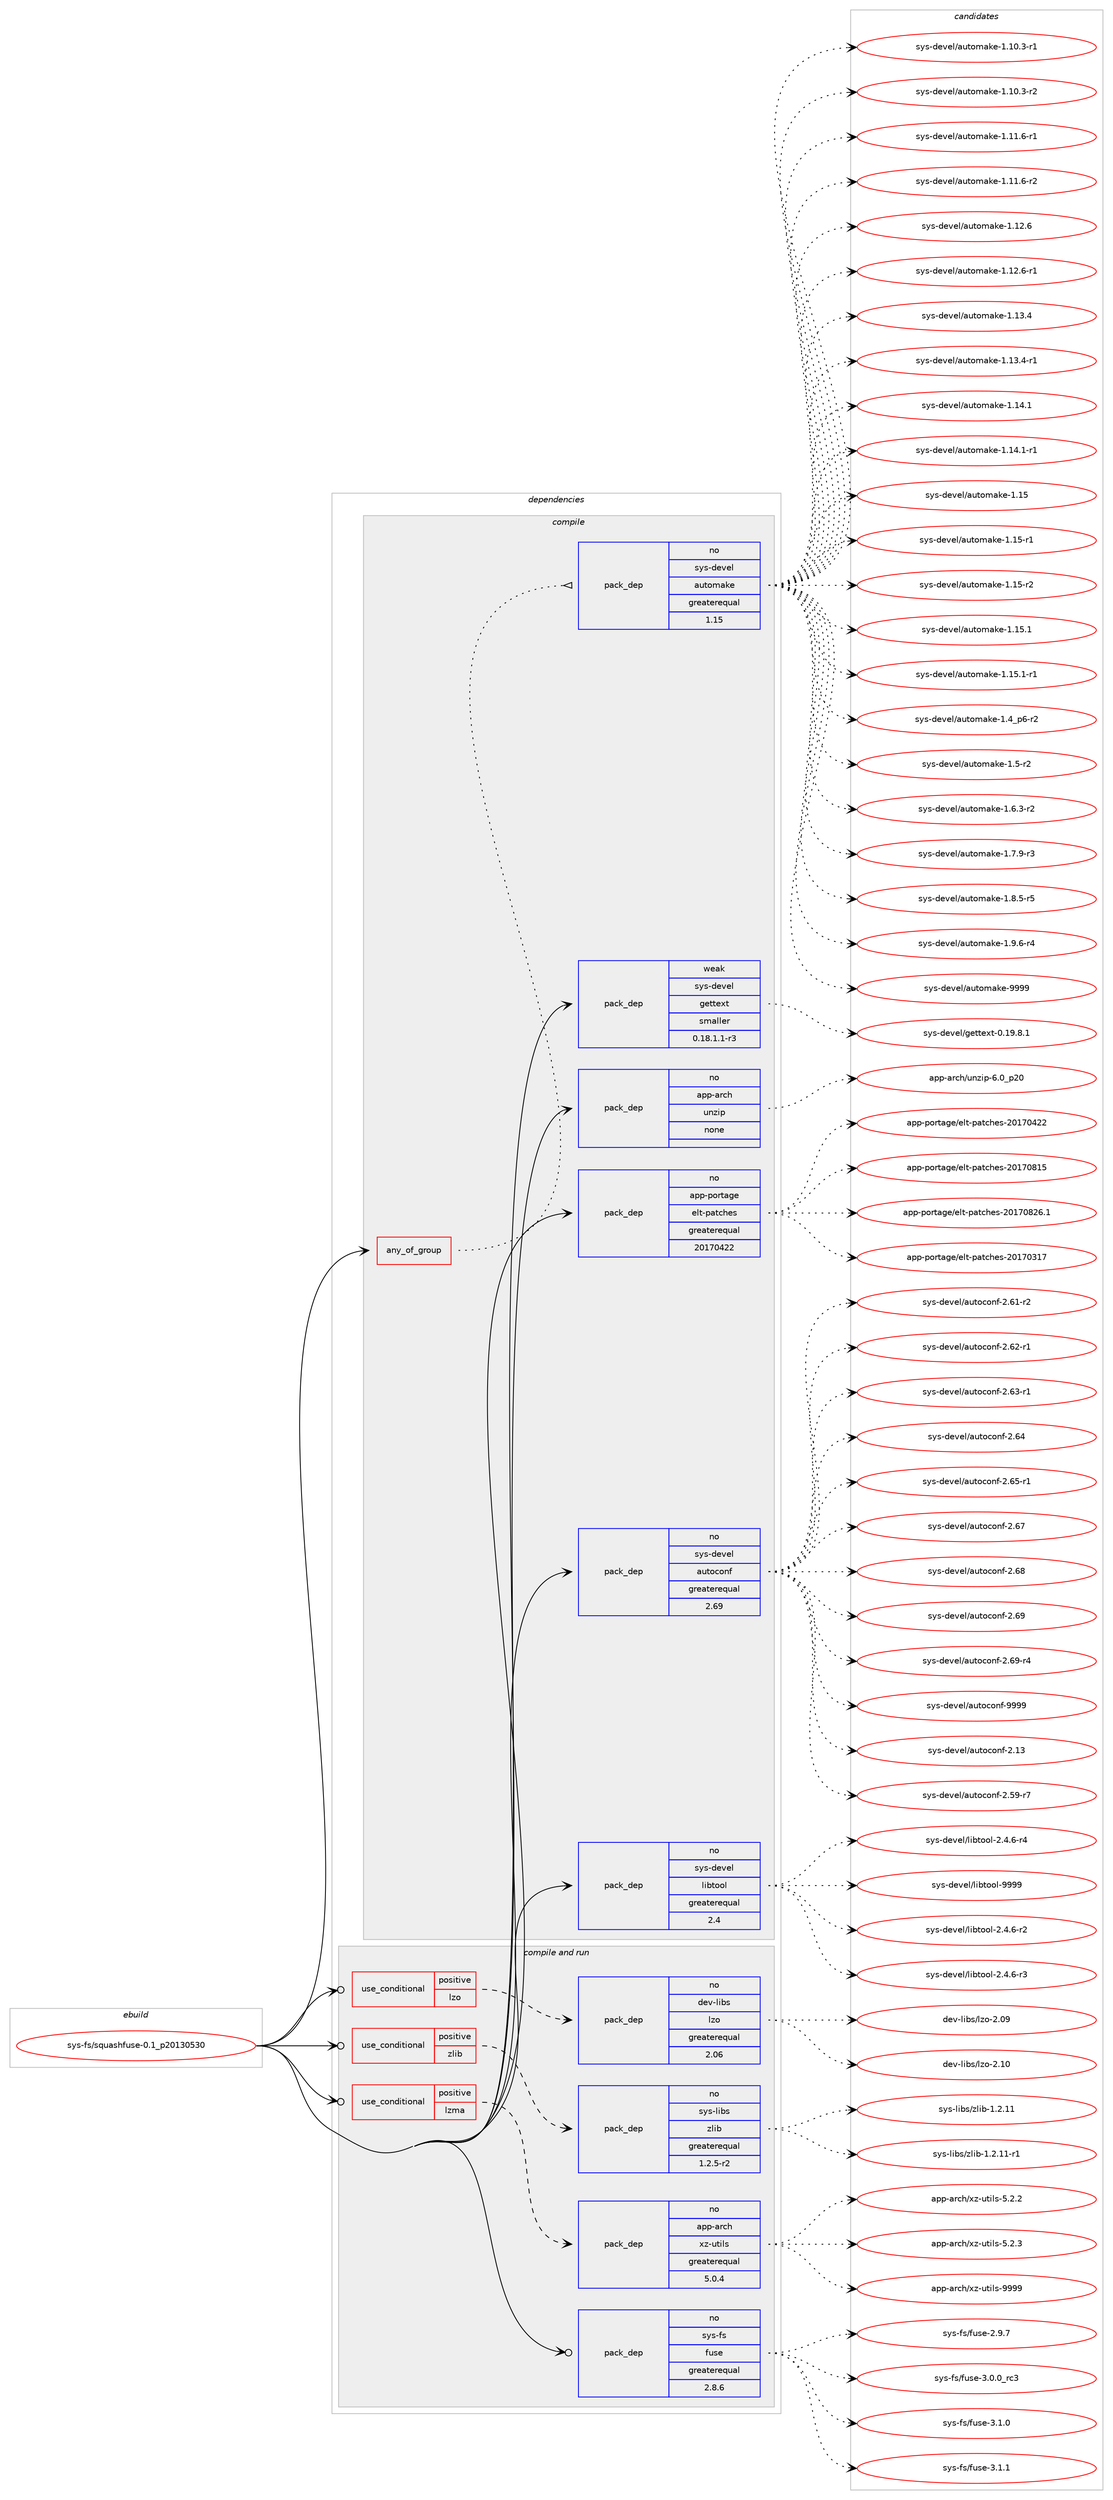 digraph prolog {

# *************
# Graph options
# *************

newrank=true;
concentrate=true;
compound=true;
graph [rankdir=LR,fontname=Helvetica,fontsize=10,ranksep=1.5];#, ranksep=2.5, nodesep=0.2];
edge  [arrowhead=vee];
node  [fontname=Helvetica,fontsize=10];

# **********
# The ebuild
# **********

subgraph cluster_leftcol {
color=gray;
rank=same;
label=<<i>ebuild</i>>;
id [label="sys-fs/squashfuse-0.1_p20130530", color=red, width=4, href="../sys-fs/squashfuse-0.1_p20130530.svg"];
}

# ****************
# The dependencies
# ****************

subgraph cluster_midcol {
color=gray;
label=<<i>dependencies</i>>;
subgraph cluster_compile {
fillcolor="#eeeeee";
style=filled;
label=<<i>compile</i>>;
subgraph any8271 {
dependency489550 [label=<<TABLE BORDER="0" CELLBORDER="1" CELLSPACING="0" CELLPADDING="4"><TR><TD CELLPADDING="10">any_of_group</TD></TR></TABLE>>, shape=none, color=red];subgraph pack363771 {
dependency489551 [label=<<TABLE BORDER="0" CELLBORDER="1" CELLSPACING="0" CELLPADDING="4" WIDTH="220"><TR><TD ROWSPAN="6" CELLPADDING="30">pack_dep</TD></TR><TR><TD WIDTH="110">no</TD></TR><TR><TD>sys-devel</TD></TR><TR><TD>automake</TD></TR><TR><TD>greaterequal</TD></TR><TR><TD>1.15</TD></TR></TABLE>>, shape=none, color=blue];
}
dependency489550:e -> dependency489551:w [weight=20,style="dotted",arrowhead="oinv"];
}
id:e -> dependency489550:w [weight=20,style="solid",arrowhead="vee"];
subgraph pack363772 {
dependency489552 [label=<<TABLE BORDER="0" CELLBORDER="1" CELLSPACING="0" CELLPADDING="4" WIDTH="220"><TR><TD ROWSPAN="6" CELLPADDING="30">pack_dep</TD></TR><TR><TD WIDTH="110">no</TD></TR><TR><TD>app-arch</TD></TR><TR><TD>unzip</TD></TR><TR><TD>none</TD></TR><TR><TD></TD></TR></TABLE>>, shape=none, color=blue];
}
id:e -> dependency489552:w [weight=20,style="solid",arrowhead="vee"];
subgraph pack363773 {
dependency489553 [label=<<TABLE BORDER="0" CELLBORDER="1" CELLSPACING="0" CELLPADDING="4" WIDTH="220"><TR><TD ROWSPAN="6" CELLPADDING="30">pack_dep</TD></TR><TR><TD WIDTH="110">no</TD></TR><TR><TD>app-portage</TD></TR><TR><TD>elt-patches</TD></TR><TR><TD>greaterequal</TD></TR><TR><TD>20170422</TD></TR></TABLE>>, shape=none, color=blue];
}
id:e -> dependency489553:w [weight=20,style="solid",arrowhead="vee"];
subgraph pack363774 {
dependency489554 [label=<<TABLE BORDER="0" CELLBORDER="1" CELLSPACING="0" CELLPADDING="4" WIDTH="220"><TR><TD ROWSPAN="6" CELLPADDING="30">pack_dep</TD></TR><TR><TD WIDTH="110">no</TD></TR><TR><TD>sys-devel</TD></TR><TR><TD>autoconf</TD></TR><TR><TD>greaterequal</TD></TR><TR><TD>2.69</TD></TR></TABLE>>, shape=none, color=blue];
}
id:e -> dependency489554:w [weight=20,style="solid",arrowhead="vee"];
subgraph pack363775 {
dependency489555 [label=<<TABLE BORDER="0" CELLBORDER="1" CELLSPACING="0" CELLPADDING="4" WIDTH="220"><TR><TD ROWSPAN="6" CELLPADDING="30">pack_dep</TD></TR><TR><TD WIDTH="110">no</TD></TR><TR><TD>sys-devel</TD></TR><TR><TD>libtool</TD></TR><TR><TD>greaterequal</TD></TR><TR><TD>2.4</TD></TR></TABLE>>, shape=none, color=blue];
}
id:e -> dependency489555:w [weight=20,style="solid",arrowhead="vee"];
subgraph pack363776 {
dependency489556 [label=<<TABLE BORDER="0" CELLBORDER="1" CELLSPACING="0" CELLPADDING="4" WIDTH="220"><TR><TD ROWSPAN="6" CELLPADDING="30">pack_dep</TD></TR><TR><TD WIDTH="110">weak</TD></TR><TR><TD>sys-devel</TD></TR><TR><TD>gettext</TD></TR><TR><TD>smaller</TD></TR><TR><TD>0.18.1.1-r3</TD></TR></TABLE>>, shape=none, color=blue];
}
id:e -> dependency489556:w [weight=20,style="solid",arrowhead="vee"];
}
subgraph cluster_compileandrun {
fillcolor="#eeeeee";
style=filled;
label=<<i>compile and run</i>>;
subgraph cond117206 {
dependency489557 [label=<<TABLE BORDER="0" CELLBORDER="1" CELLSPACING="0" CELLPADDING="4"><TR><TD ROWSPAN="3" CELLPADDING="10">use_conditional</TD></TR><TR><TD>positive</TD></TR><TR><TD>lzma</TD></TR></TABLE>>, shape=none, color=red];
subgraph pack363777 {
dependency489558 [label=<<TABLE BORDER="0" CELLBORDER="1" CELLSPACING="0" CELLPADDING="4" WIDTH="220"><TR><TD ROWSPAN="6" CELLPADDING="30">pack_dep</TD></TR><TR><TD WIDTH="110">no</TD></TR><TR><TD>app-arch</TD></TR><TR><TD>xz-utils</TD></TR><TR><TD>greaterequal</TD></TR><TR><TD>5.0.4</TD></TR></TABLE>>, shape=none, color=blue];
}
dependency489557:e -> dependency489558:w [weight=20,style="dashed",arrowhead="vee"];
}
id:e -> dependency489557:w [weight=20,style="solid",arrowhead="odotvee"];
subgraph cond117207 {
dependency489559 [label=<<TABLE BORDER="0" CELLBORDER="1" CELLSPACING="0" CELLPADDING="4"><TR><TD ROWSPAN="3" CELLPADDING="10">use_conditional</TD></TR><TR><TD>positive</TD></TR><TR><TD>lzo</TD></TR></TABLE>>, shape=none, color=red];
subgraph pack363778 {
dependency489560 [label=<<TABLE BORDER="0" CELLBORDER="1" CELLSPACING="0" CELLPADDING="4" WIDTH="220"><TR><TD ROWSPAN="6" CELLPADDING="30">pack_dep</TD></TR><TR><TD WIDTH="110">no</TD></TR><TR><TD>dev-libs</TD></TR><TR><TD>lzo</TD></TR><TR><TD>greaterequal</TD></TR><TR><TD>2.06</TD></TR></TABLE>>, shape=none, color=blue];
}
dependency489559:e -> dependency489560:w [weight=20,style="dashed",arrowhead="vee"];
}
id:e -> dependency489559:w [weight=20,style="solid",arrowhead="odotvee"];
subgraph cond117208 {
dependency489561 [label=<<TABLE BORDER="0" CELLBORDER="1" CELLSPACING="0" CELLPADDING="4"><TR><TD ROWSPAN="3" CELLPADDING="10">use_conditional</TD></TR><TR><TD>positive</TD></TR><TR><TD>zlib</TD></TR></TABLE>>, shape=none, color=red];
subgraph pack363779 {
dependency489562 [label=<<TABLE BORDER="0" CELLBORDER="1" CELLSPACING="0" CELLPADDING="4" WIDTH="220"><TR><TD ROWSPAN="6" CELLPADDING="30">pack_dep</TD></TR><TR><TD WIDTH="110">no</TD></TR><TR><TD>sys-libs</TD></TR><TR><TD>zlib</TD></TR><TR><TD>greaterequal</TD></TR><TR><TD>1.2.5-r2</TD></TR></TABLE>>, shape=none, color=blue];
}
dependency489561:e -> dependency489562:w [weight=20,style="dashed",arrowhead="vee"];
}
id:e -> dependency489561:w [weight=20,style="solid",arrowhead="odotvee"];
subgraph pack363780 {
dependency489563 [label=<<TABLE BORDER="0" CELLBORDER="1" CELLSPACING="0" CELLPADDING="4" WIDTH="220"><TR><TD ROWSPAN="6" CELLPADDING="30">pack_dep</TD></TR><TR><TD WIDTH="110">no</TD></TR><TR><TD>sys-fs</TD></TR><TR><TD>fuse</TD></TR><TR><TD>greaterequal</TD></TR><TR><TD>2.8.6</TD></TR></TABLE>>, shape=none, color=blue];
}
id:e -> dependency489563:w [weight=20,style="solid",arrowhead="odotvee"];
}
subgraph cluster_run {
fillcolor="#eeeeee";
style=filled;
label=<<i>run</i>>;
}
}

# **************
# The candidates
# **************

subgraph cluster_choices {
rank=same;
color=gray;
label=<<i>candidates</i>>;

subgraph choice363771 {
color=black;
nodesep=1;
choice11512111545100101118101108479711711611110997107101454946494846514511449 [label="sys-devel/automake-1.10.3-r1", color=red, width=4,href="../sys-devel/automake-1.10.3-r1.svg"];
choice11512111545100101118101108479711711611110997107101454946494846514511450 [label="sys-devel/automake-1.10.3-r2", color=red, width=4,href="../sys-devel/automake-1.10.3-r2.svg"];
choice11512111545100101118101108479711711611110997107101454946494946544511449 [label="sys-devel/automake-1.11.6-r1", color=red, width=4,href="../sys-devel/automake-1.11.6-r1.svg"];
choice11512111545100101118101108479711711611110997107101454946494946544511450 [label="sys-devel/automake-1.11.6-r2", color=red, width=4,href="../sys-devel/automake-1.11.6-r2.svg"];
choice1151211154510010111810110847971171161111099710710145494649504654 [label="sys-devel/automake-1.12.6", color=red, width=4,href="../sys-devel/automake-1.12.6.svg"];
choice11512111545100101118101108479711711611110997107101454946495046544511449 [label="sys-devel/automake-1.12.6-r1", color=red, width=4,href="../sys-devel/automake-1.12.6-r1.svg"];
choice1151211154510010111810110847971171161111099710710145494649514652 [label="sys-devel/automake-1.13.4", color=red, width=4,href="../sys-devel/automake-1.13.4.svg"];
choice11512111545100101118101108479711711611110997107101454946495146524511449 [label="sys-devel/automake-1.13.4-r1", color=red, width=4,href="../sys-devel/automake-1.13.4-r1.svg"];
choice1151211154510010111810110847971171161111099710710145494649524649 [label="sys-devel/automake-1.14.1", color=red, width=4,href="../sys-devel/automake-1.14.1.svg"];
choice11512111545100101118101108479711711611110997107101454946495246494511449 [label="sys-devel/automake-1.14.1-r1", color=red, width=4,href="../sys-devel/automake-1.14.1-r1.svg"];
choice115121115451001011181011084797117116111109971071014549464953 [label="sys-devel/automake-1.15", color=red, width=4,href="../sys-devel/automake-1.15.svg"];
choice1151211154510010111810110847971171161111099710710145494649534511449 [label="sys-devel/automake-1.15-r1", color=red, width=4,href="../sys-devel/automake-1.15-r1.svg"];
choice1151211154510010111810110847971171161111099710710145494649534511450 [label="sys-devel/automake-1.15-r2", color=red, width=4,href="../sys-devel/automake-1.15-r2.svg"];
choice1151211154510010111810110847971171161111099710710145494649534649 [label="sys-devel/automake-1.15.1", color=red, width=4,href="../sys-devel/automake-1.15.1.svg"];
choice11512111545100101118101108479711711611110997107101454946495346494511449 [label="sys-devel/automake-1.15.1-r1", color=red, width=4,href="../sys-devel/automake-1.15.1-r1.svg"];
choice115121115451001011181011084797117116111109971071014549465295112544511450 [label="sys-devel/automake-1.4_p6-r2", color=red, width=4,href="../sys-devel/automake-1.4_p6-r2.svg"];
choice11512111545100101118101108479711711611110997107101454946534511450 [label="sys-devel/automake-1.5-r2", color=red, width=4,href="../sys-devel/automake-1.5-r2.svg"];
choice115121115451001011181011084797117116111109971071014549465446514511450 [label="sys-devel/automake-1.6.3-r2", color=red, width=4,href="../sys-devel/automake-1.6.3-r2.svg"];
choice115121115451001011181011084797117116111109971071014549465546574511451 [label="sys-devel/automake-1.7.9-r3", color=red, width=4,href="../sys-devel/automake-1.7.9-r3.svg"];
choice115121115451001011181011084797117116111109971071014549465646534511453 [label="sys-devel/automake-1.8.5-r5", color=red, width=4,href="../sys-devel/automake-1.8.5-r5.svg"];
choice115121115451001011181011084797117116111109971071014549465746544511452 [label="sys-devel/automake-1.9.6-r4", color=red, width=4,href="../sys-devel/automake-1.9.6-r4.svg"];
choice115121115451001011181011084797117116111109971071014557575757 [label="sys-devel/automake-9999", color=red, width=4,href="../sys-devel/automake-9999.svg"];
dependency489551:e -> choice11512111545100101118101108479711711611110997107101454946494846514511449:w [style=dotted,weight="100"];
dependency489551:e -> choice11512111545100101118101108479711711611110997107101454946494846514511450:w [style=dotted,weight="100"];
dependency489551:e -> choice11512111545100101118101108479711711611110997107101454946494946544511449:w [style=dotted,weight="100"];
dependency489551:e -> choice11512111545100101118101108479711711611110997107101454946494946544511450:w [style=dotted,weight="100"];
dependency489551:e -> choice1151211154510010111810110847971171161111099710710145494649504654:w [style=dotted,weight="100"];
dependency489551:e -> choice11512111545100101118101108479711711611110997107101454946495046544511449:w [style=dotted,weight="100"];
dependency489551:e -> choice1151211154510010111810110847971171161111099710710145494649514652:w [style=dotted,weight="100"];
dependency489551:e -> choice11512111545100101118101108479711711611110997107101454946495146524511449:w [style=dotted,weight="100"];
dependency489551:e -> choice1151211154510010111810110847971171161111099710710145494649524649:w [style=dotted,weight="100"];
dependency489551:e -> choice11512111545100101118101108479711711611110997107101454946495246494511449:w [style=dotted,weight="100"];
dependency489551:e -> choice115121115451001011181011084797117116111109971071014549464953:w [style=dotted,weight="100"];
dependency489551:e -> choice1151211154510010111810110847971171161111099710710145494649534511449:w [style=dotted,weight="100"];
dependency489551:e -> choice1151211154510010111810110847971171161111099710710145494649534511450:w [style=dotted,weight="100"];
dependency489551:e -> choice1151211154510010111810110847971171161111099710710145494649534649:w [style=dotted,weight="100"];
dependency489551:e -> choice11512111545100101118101108479711711611110997107101454946495346494511449:w [style=dotted,weight="100"];
dependency489551:e -> choice115121115451001011181011084797117116111109971071014549465295112544511450:w [style=dotted,weight="100"];
dependency489551:e -> choice11512111545100101118101108479711711611110997107101454946534511450:w [style=dotted,weight="100"];
dependency489551:e -> choice115121115451001011181011084797117116111109971071014549465446514511450:w [style=dotted,weight="100"];
dependency489551:e -> choice115121115451001011181011084797117116111109971071014549465546574511451:w [style=dotted,weight="100"];
dependency489551:e -> choice115121115451001011181011084797117116111109971071014549465646534511453:w [style=dotted,weight="100"];
dependency489551:e -> choice115121115451001011181011084797117116111109971071014549465746544511452:w [style=dotted,weight="100"];
dependency489551:e -> choice115121115451001011181011084797117116111109971071014557575757:w [style=dotted,weight="100"];
}
subgraph choice363772 {
color=black;
nodesep=1;
choice971121124597114991044711711012210511245544648951125048 [label="app-arch/unzip-6.0_p20", color=red, width=4,href="../app-arch/unzip-6.0_p20.svg"];
dependency489552:e -> choice971121124597114991044711711012210511245544648951125048:w [style=dotted,weight="100"];
}
subgraph choice363773 {
color=black;
nodesep=1;
choice97112112451121111141169710310147101108116451129711699104101115455048495548514955 [label="app-portage/elt-patches-20170317", color=red, width=4,href="../app-portage/elt-patches-20170317.svg"];
choice97112112451121111141169710310147101108116451129711699104101115455048495548525050 [label="app-portage/elt-patches-20170422", color=red, width=4,href="../app-portage/elt-patches-20170422.svg"];
choice97112112451121111141169710310147101108116451129711699104101115455048495548564953 [label="app-portage/elt-patches-20170815", color=red, width=4,href="../app-portage/elt-patches-20170815.svg"];
choice971121124511211111411697103101471011081164511297116991041011154550484955485650544649 [label="app-portage/elt-patches-20170826.1", color=red, width=4,href="../app-portage/elt-patches-20170826.1.svg"];
dependency489553:e -> choice97112112451121111141169710310147101108116451129711699104101115455048495548514955:w [style=dotted,weight="100"];
dependency489553:e -> choice97112112451121111141169710310147101108116451129711699104101115455048495548525050:w [style=dotted,weight="100"];
dependency489553:e -> choice97112112451121111141169710310147101108116451129711699104101115455048495548564953:w [style=dotted,weight="100"];
dependency489553:e -> choice971121124511211111411697103101471011081164511297116991041011154550484955485650544649:w [style=dotted,weight="100"];
}
subgraph choice363774 {
color=black;
nodesep=1;
choice115121115451001011181011084797117116111991111101024550464951 [label="sys-devel/autoconf-2.13", color=red, width=4,href="../sys-devel/autoconf-2.13.svg"];
choice1151211154510010111810110847971171161119911111010245504653574511455 [label="sys-devel/autoconf-2.59-r7", color=red, width=4,href="../sys-devel/autoconf-2.59-r7.svg"];
choice1151211154510010111810110847971171161119911111010245504654494511450 [label="sys-devel/autoconf-2.61-r2", color=red, width=4,href="../sys-devel/autoconf-2.61-r2.svg"];
choice1151211154510010111810110847971171161119911111010245504654504511449 [label="sys-devel/autoconf-2.62-r1", color=red, width=4,href="../sys-devel/autoconf-2.62-r1.svg"];
choice1151211154510010111810110847971171161119911111010245504654514511449 [label="sys-devel/autoconf-2.63-r1", color=red, width=4,href="../sys-devel/autoconf-2.63-r1.svg"];
choice115121115451001011181011084797117116111991111101024550465452 [label="sys-devel/autoconf-2.64", color=red, width=4,href="../sys-devel/autoconf-2.64.svg"];
choice1151211154510010111810110847971171161119911111010245504654534511449 [label="sys-devel/autoconf-2.65-r1", color=red, width=4,href="../sys-devel/autoconf-2.65-r1.svg"];
choice115121115451001011181011084797117116111991111101024550465455 [label="sys-devel/autoconf-2.67", color=red, width=4,href="../sys-devel/autoconf-2.67.svg"];
choice115121115451001011181011084797117116111991111101024550465456 [label="sys-devel/autoconf-2.68", color=red, width=4,href="../sys-devel/autoconf-2.68.svg"];
choice115121115451001011181011084797117116111991111101024550465457 [label="sys-devel/autoconf-2.69", color=red, width=4,href="../sys-devel/autoconf-2.69.svg"];
choice1151211154510010111810110847971171161119911111010245504654574511452 [label="sys-devel/autoconf-2.69-r4", color=red, width=4,href="../sys-devel/autoconf-2.69-r4.svg"];
choice115121115451001011181011084797117116111991111101024557575757 [label="sys-devel/autoconf-9999", color=red, width=4,href="../sys-devel/autoconf-9999.svg"];
dependency489554:e -> choice115121115451001011181011084797117116111991111101024550464951:w [style=dotted,weight="100"];
dependency489554:e -> choice1151211154510010111810110847971171161119911111010245504653574511455:w [style=dotted,weight="100"];
dependency489554:e -> choice1151211154510010111810110847971171161119911111010245504654494511450:w [style=dotted,weight="100"];
dependency489554:e -> choice1151211154510010111810110847971171161119911111010245504654504511449:w [style=dotted,weight="100"];
dependency489554:e -> choice1151211154510010111810110847971171161119911111010245504654514511449:w [style=dotted,weight="100"];
dependency489554:e -> choice115121115451001011181011084797117116111991111101024550465452:w [style=dotted,weight="100"];
dependency489554:e -> choice1151211154510010111810110847971171161119911111010245504654534511449:w [style=dotted,weight="100"];
dependency489554:e -> choice115121115451001011181011084797117116111991111101024550465455:w [style=dotted,weight="100"];
dependency489554:e -> choice115121115451001011181011084797117116111991111101024550465456:w [style=dotted,weight="100"];
dependency489554:e -> choice115121115451001011181011084797117116111991111101024550465457:w [style=dotted,weight="100"];
dependency489554:e -> choice1151211154510010111810110847971171161119911111010245504654574511452:w [style=dotted,weight="100"];
dependency489554:e -> choice115121115451001011181011084797117116111991111101024557575757:w [style=dotted,weight="100"];
}
subgraph choice363775 {
color=black;
nodesep=1;
choice1151211154510010111810110847108105981161111111084550465246544511450 [label="sys-devel/libtool-2.4.6-r2", color=red, width=4,href="../sys-devel/libtool-2.4.6-r2.svg"];
choice1151211154510010111810110847108105981161111111084550465246544511451 [label="sys-devel/libtool-2.4.6-r3", color=red, width=4,href="../sys-devel/libtool-2.4.6-r3.svg"];
choice1151211154510010111810110847108105981161111111084550465246544511452 [label="sys-devel/libtool-2.4.6-r4", color=red, width=4,href="../sys-devel/libtool-2.4.6-r4.svg"];
choice1151211154510010111810110847108105981161111111084557575757 [label="sys-devel/libtool-9999", color=red, width=4,href="../sys-devel/libtool-9999.svg"];
dependency489555:e -> choice1151211154510010111810110847108105981161111111084550465246544511450:w [style=dotted,weight="100"];
dependency489555:e -> choice1151211154510010111810110847108105981161111111084550465246544511451:w [style=dotted,weight="100"];
dependency489555:e -> choice1151211154510010111810110847108105981161111111084550465246544511452:w [style=dotted,weight="100"];
dependency489555:e -> choice1151211154510010111810110847108105981161111111084557575757:w [style=dotted,weight="100"];
}
subgraph choice363776 {
color=black;
nodesep=1;
choice1151211154510010111810110847103101116116101120116454846495746564649 [label="sys-devel/gettext-0.19.8.1", color=red, width=4,href="../sys-devel/gettext-0.19.8.1.svg"];
dependency489556:e -> choice1151211154510010111810110847103101116116101120116454846495746564649:w [style=dotted,weight="100"];
}
subgraph choice363777 {
color=black;
nodesep=1;
choice971121124597114991044712012245117116105108115455346504650 [label="app-arch/xz-utils-5.2.2", color=red, width=4,href="../app-arch/xz-utils-5.2.2.svg"];
choice971121124597114991044712012245117116105108115455346504651 [label="app-arch/xz-utils-5.2.3", color=red, width=4,href="../app-arch/xz-utils-5.2.3.svg"];
choice9711211245971149910447120122451171161051081154557575757 [label="app-arch/xz-utils-9999", color=red, width=4,href="../app-arch/xz-utils-9999.svg"];
dependency489558:e -> choice971121124597114991044712012245117116105108115455346504650:w [style=dotted,weight="100"];
dependency489558:e -> choice971121124597114991044712012245117116105108115455346504651:w [style=dotted,weight="100"];
dependency489558:e -> choice9711211245971149910447120122451171161051081154557575757:w [style=dotted,weight="100"];
}
subgraph choice363778 {
color=black;
nodesep=1;
choice1001011184510810598115471081221114550464857 [label="dev-libs/lzo-2.09", color=red, width=4,href="../dev-libs/lzo-2.09.svg"];
choice1001011184510810598115471081221114550464948 [label="dev-libs/lzo-2.10", color=red, width=4,href="../dev-libs/lzo-2.10.svg"];
dependency489560:e -> choice1001011184510810598115471081221114550464857:w [style=dotted,weight="100"];
dependency489560:e -> choice1001011184510810598115471081221114550464948:w [style=dotted,weight="100"];
}
subgraph choice363779 {
color=black;
nodesep=1;
choice1151211154510810598115471221081059845494650464949 [label="sys-libs/zlib-1.2.11", color=red, width=4,href="../sys-libs/zlib-1.2.11.svg"];
choice11512111545108105981154712210810598454946504649494511449 [label="sys-libs/zlib-1.2.11-r1", color=red, width=4,href="../sys-libs/zlib-1.2.11-r1.svg"];
dependency489562:e -> choice1151211154510810598115471221081059845494650464949:w [style=dotted,weight="100"];
dependency489562:e -> choice11512111545108105981154712210810598454946504649494511449:w [style=dotted,weight="100"];
}
subgraph choice363780 {
color=black;
nodesep=1;
choice1151211154510211547102117115101455046574655 [label="sys-fs/fuse-2.9.7", color=red, width=4,href="../sys-fs/fuse-2.9.7.svg"];
choice1151211154510211547102117115101455146484648951149951 [label="sys-fs/fuse-3.0.0_rc3", color=red, width=4,href="../sys-fs/fuse-3.0.0_rc3.svg"];
choice1151211154510211547102117115101455146494648 [label="sys-fs/fuse-3.1.0", color=red, width=4,href="../sys-fs/fuse-3.1.0.svg"];
choice1151211154510211547102117115101455146494649 [label="sys-fs/fuse-3.1.1", color=red, width=4,href="../sys-fs/fuse-3.1.1.svg"];
dependency489563:e -> choice1151211154510211547102117115101455046574655:w [style=dotted,weight="100"];
dependency489563:e -> choice1151211154510211547102117115101455146484648951149951:w [style=dotted,weight="100"];
dependency489563:e -> choice1151211154510211547102117115101455146494648:w [style=dotted,weight="100"];
dependency489563:e -> choice1151211154510211547102117115101455146494649:w [style=dotted,weight="100"];
}
}

}
